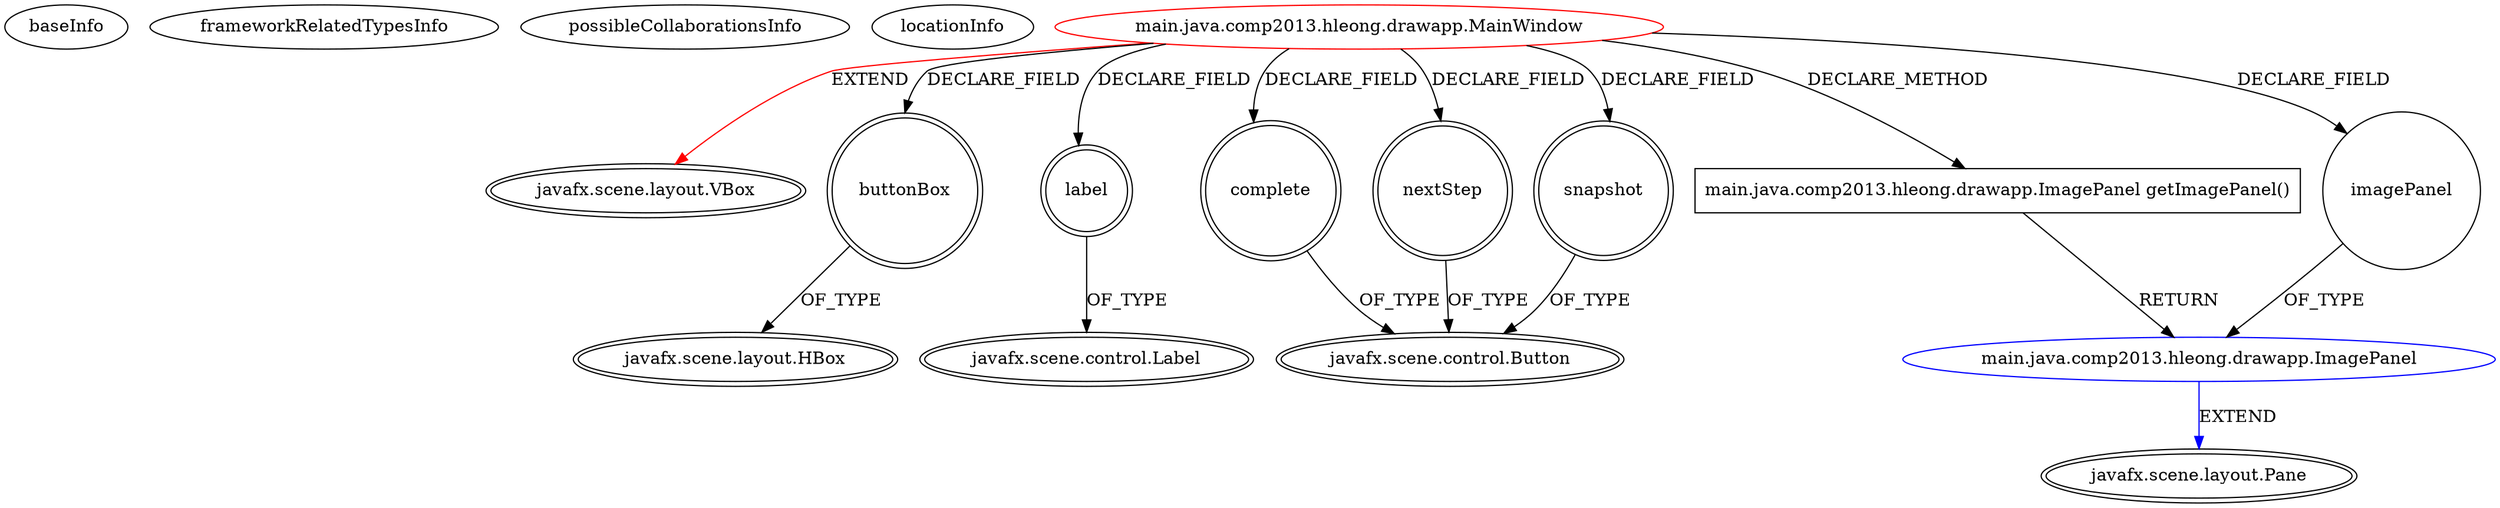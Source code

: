 digraph {
baseInfo[graphId=529,category="extension_graph",isAnonymous=false,possibleRelation=true]
frameworkRelatedTypesInfo[0="javafx.scene.layout.VBox"]
possibleCollaborationsInfo[0="529~CLIENT_METHOD_DECLARATION-RETURN_TYPE-FIELD_DECLARATION-~javafx.scene.layout.VBox ~javafx.scene.layout.Pane ~false~false"]
locationInfo[projectName="HioLeong-DrawApp",filePath="/HioLeong-DrawApp/DrawApp-master/src/main/java/comp2013/hleong/drawapp/MainWindow.java",contextSignature="MainWindow",graphId="529"]
0[label="main.java.comp2013.hleong.drawapp.MainWindow",vertexType="ROOT_CLIENT_CLASS_DECLARATION",isFrameworkType=false,color=red]
1[label="javafx.scene.layout.VBox",vertexType="FRAMEWORK_CLASS_TYPE",isFrameworkType=true,peripheries=2]
2[label="buttonBox",vertexType="FIELD_DECLARATION",isFrameworkType=true,peripheries=2,shape=circle]
3[label="javafx.scene.layout.HBox",vertexType="FRAMEWORK_CLASS_TYPE",isFrameworkType=true,peripheries=2]
4[label="complete",vertexType="FIELD_DECLARATION",isFrameworkType=true,peripheries=2,shape=circle]
5[label="javafx.scene.control.Button",vertexType="FRAMEWORK_CLASS_TYPE",isFrameworkType=true,peripheries=2]
6[label="imagePanel",vertexType="FIELD_DECLARATION",isFrameworkType=false,shape=circle]
7[label="main.java.comp2013.hleong.drawapp.ImagePanel",vertexType="REFERENCE_CLIENT_CLASS_DECLARATION",isFrameworkType=false,color=blue]
8[label="javafx.scene.layout.Pane",vertexType="FRAMEWORK_CLASS_TYPE",isFrameworkType=true,peripheries=2]
9[label="label",vertexType="FIELD_DECLARATION",isFrameworkType=true,peripheries=2,shape=circle]
10[label="javafx.scene.control.Label",vertexType="FRAMEWORK_CLASS_TYPE",isFrameworkType=true,peripheries=2]
11[label="nextStep",vertexType="FIELD_DECLARATION",isFrameworkType=true,peripheries=2,shape=circle]
13[label="snapshot",vertexType="FIELD_DECLARATION",isFrameworkType=true,peripheries=2,shape=circle]
33[label="main.java.comp2013.hleong.drawapp.ImagePanel getImagePanel()",vertexType="CLIENT_METHOD_DECLARATION",isFrameworkType=false,shape=box]
0->1[label="EXTEND",color=red]
0->2[label="DECLARE_FIELD"]
2->3[label="OF_TYPE"]
0->4[label="DECLARE_FIELD"]
4->5[label="OF_TYPE"]
0->6[label="DECLARE_FIELD"]
7->8[label="EXTEND",color=blue]
6->7[label="OF_TYPE"]
0->9[label="DECLARE_FIELD"]
9->10[label="OF_TYPE"]
0->11[label="DECLARE_FIELD"]
11->5[label="OF_TYPE"]
0->13[label="DECLARE_FIELD"]
13->5[label="OF_TYPE"]
0->33[label="DECLARE_METHOD"]
33->7[label="RETURN"]
}
